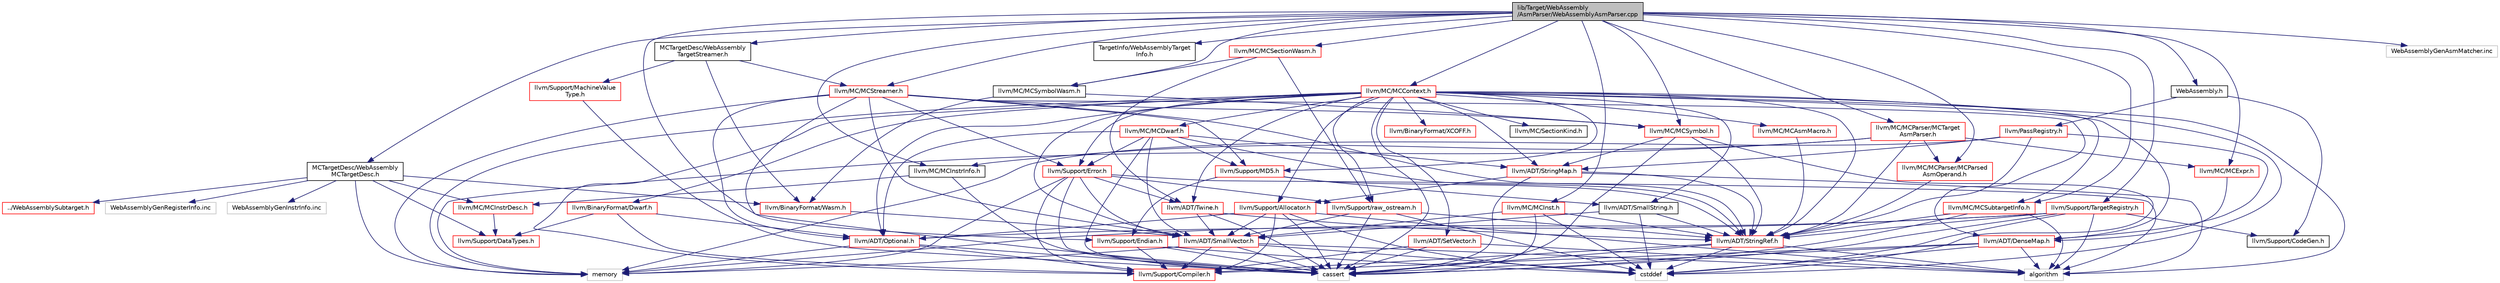 digraph "lib/Target/WebAssembly/AsmParser/WebAssemblyAsmParser.cpp"
{
 // LATEX_PDF_SIZE
  bgcolor="transparent";
  edge [fontname="Helvetica",fontsize="10",labelfontname="Helvetica",labelfontsize="10"];
  node [fontname="Helvetica",fontsize="10",shape="box"];
  Node1 [label="lib/Target/WebAssembly\l/AsmParser/WebAssemblyAsmParser.cpp",height=0.2,width=0.4,color="black", fillcolor="grey75", style="filled", fontcolor="black",tooltip="This file is part of the WebAssembly Assembler."];
  Node1 -> Node2 [color="midnightblue",fontsize="10",style="solid",fontname="Helvetica"];
  Node2 [label="MCTargetDesc/WebAssembly\lMCTargetDesc.h",height=0.2,width=0.4,color="black",URL="$WebAssemblyMCTargetDesc_8h.html",tooltip="This file provides WebAssembly-specific target descriptions."];
  Node2 -> Node3 [color="midnightblue",fontsize="10",style="solid",fontname="Helvetica"];
  Node3 [label="../WebAssemblySubtarget.h",height=0.2,width=0.4,color="red",URL="$WebAssemblySubtarget_8h.html",tooltip="This file declares the WebAssembly-specific subclass of TargetSubtarget."];
  Node2 -> Node264 [color="midnightblue",fontsize="10",style="solid",fontname="Helvetica"];
  Node264 [label="llvm/BinaryFormat/Wasm.h",height=0.2,width=0.4,color="red",URL="$BinaryFormat_2Wasm_8h.html",tooltip=" "];
  Node264 -> Node51 [color="midnightblue",fontsize="10",style="solid",fontname="Helvetica"];
  Node51 [label="llvm/ADT/SmallVector.h",height=0.2,width=0.4,color="red",URL="$SmallVector_8h.html",tooltip=" "];
  Node51 -> Node26 [color="midnightblue",fontsize="10",style="solid",fontname="Helvetica"];
  Node26 [label="llvm/Support/Compiler.h",height=0.2,width=0.4,color="red",URL="$Compiler_8h.html",tooltip=" "];
  Node51 -> Node38 [color="midnightblue",fontsize="10",style="solid",fontname="Helvetica"];
  Node38 [label="algorithm",height=0.2,width=0.4,color="grey75",tooltip=" "];
  Node51 -> Node30 [color="midnightblue",fontsize="10",style="solid",fontname="Helvetica"];
  Node30 [label="cassert",height=0.2,width=0.4,color="grey75",tooltip=" "];
  Node51 -> Node37 [color="midnightblue",fontsize="10",style="solid",fontname="Helvetica"];
  Node37 [label="cstddef",height=0.2,width=0.4,color="grey75",tooltip=" "];
  Node51 -> Node50 [color="midnightblue",fontsize="10",style="solid",fontname="Helvetica"];
  Node50 [label="memory",height=0.2,width=0.4,color="grey75",tooltip=" "];
  Node2 -> Node181 [color="midnightblue",fontsize="10",style="solid",fontname="Helvetica"];
  Node181 [label="llvm/MC/MCInstrDesc.h",height=0.2,width=0.4,color="red",URL="$MCInstrDesc_8h.html",tooltip=" "];
  Node181 -> Node17 [color="midnightblue",fontsize="10",style="solid",fontname="Helvetica"];
  Node17 [label="llvm/Support/DataTypes.h",height=0.2,width=0.4,color="red",URL="$llvm_2Support_2DataTypes_8h.html",tooltip=" "];
  Node2 -> Node17 [color="midnightblue",fontsize="10",style="solid",fontname="Helvetica"];
  Node2 -> Node50 [color="midnightblue",fontsize="10",style="solid",fontname="Helvetica"];
  Node2 -> Node234 [color="midnightblue",fontsize="10",style="solid",fontname="Helvetica"];
  Node234 [label="WebAssemblyGenRegisterInfo.inc",height=0.2,width=0.4,color="grey75",tooltip=" "];
  Node2 -> Node260 [color="midnightblue",fontsize="10",style="solid",fontname="Helvetica"];
  Node260 [label="WebAssemblyGenInstrInfo.inc",height=0.2,width=0.4,color="grey75",tooltip=" "];
  Node1 -> Node266 [color="midnightblue",fontsize="10",style="solid",fontname="Helvetica"];
  Node266 [label="MCTargetDesc/WebAssembly\lTargetStreamer.h",height=0.2,width=0.4,color="black",URL="$WebAssemblyTargetStreamer_8h.html",tooltip="This file declares WebAssembly-specific target streamer classes."];
  Node266 -> Node264 [color="midnightblue",fontsize="10",style="solid",fontname="Helvetica"];
  Node266 -> Node267 [color="midnightblue",fontsize="10",style="solid",fontname="Helvetica"];
  Node267 [label="llvm/MC/MCStreamer.h",height=0.2,width=0.4,color="red",URL="$MCStreamer_8h.html",tooltip=" "];
  Node267 -> Node72 [color="midnightblue",fontsize="10",style="solid",fontname="Helvetica"];
  Node72 [label="llvm/ADT/DenseMap.h",height=0.2,width=0.4,color="red",URL="$DenseMap_8h.html",tooltip=" "];
  Node72 -> Node26 [color="midnightblue",fontsize="10",style="solid",fontname="Helvetica"];
  Node72 -> Node38 [color="midnightblue",fontsize="10",style="solid",fontname="Helvetica"];
  Node72 -> Node30 [color="midnightblue",fontsize="10",style="solid",fontname="Helvetica"];
  Node72 -> Node37 [color="midnightblue",fontsize="10",style="solid",fontname="Helvetica"];
  Node267 -> Node48 [color="midnightblue",fontsize="10",style="solid",fontname="Helvetica"];
  Node48 [label="llvm/ADT/Optional.h",height=0.2,width=0.4,color="red",URL="$Optional_8h.html",tooltip=" "];
  Node48 -> Node26 [color="midnightblue",fontsize="10",style="solid",fontname="Helvetica"];
  Node48 -> Node30 [color="midnightblue",fontsize="10",style="solid",fontname="Helvetica"];
  Node48 -> Node50 [color="midnightblue",fontsize="10",style="solid",fontname="Helvetica"];
  Node267 -> Node51 [color="midnightblue",fontsize="10",style="solid",fontname="Helvetica"];
  Node267 -> Node46 [color="midnightblue",fontsize="10",style="solid",fontname="Helvetica"];
  Node46 [label="llvm/ADT/StringRef.h",height=0.2,width=0.4,color="red",URL="$StringRef_8h.html",tooltip=" "];
  Node46 -> Node26 [color="midnightblue",fontsize="10",style="solid",fontname="Helvetica"];
  Node46 -> Node38 [color="midnightblue",fontsize="10",style="solid",fontname="Helvetica"];
  Node46 -> Node30 [color="midnightblue",fontsize="10",style="solid",fontname="Helvetica"];
  Node46 -> Node37 [color="midnightblue",fontsize="10",style="solid",fontname="Helvetica"];
  Node267 -> Node185 [color="midnightblue",fontsize="10",style="solid",fontname="Helvetica"];
  Node185 [label="llvm/MC/MCSymbol.h",height=0.2,width=0.4,color="red",URL="$MCSymbol_8h.html",tooltip=" "];
  Node185 -> Node45 [color="midnightblue",fontsize="10",style="solid",fontname="Helvetica"];
  Node45 [label="llvm/ADT/StringMap.h",height=0.2,width=0.4,color="red",URL="$StringMap_8h.html",tooltip=" "];
  Node45 -> Node46 [color="midnightblue",fontsize="10",style="solid",fontname="Helvetica"];
  Node45 -> Node64 [color="midnightblue",fontsize="10",style="solid",fontname="Helvetica"];
  Node64 [label="llvm/Support/Allocator.h",height=0.2,width=0.4,color="red",URL="$Allocator_8h.html",tooltip="This file defines the MallocAllocator and BumpPtrAllocator interfaces."];
  Node64 -> Node48 [color="midnightblue",fontsize="10",style="solid",fontname="Helvetica"];
  Node64 -> Node51 [color="midnightblue",fontsize="10",style="solid",fontname="Helvetica"];
  Node64 -> Node26 [color="midnightblue",fontsize="10",style="solid",fontname="Helvetica"];
  Node64 -> Node38 [color="midnightblue",fontsize="10",style="solid",fontname="Helvetica"];
  Node64 -> Node30 [color="midnightblue",fontsize="10",style="solid",fontname="Helvetica"];
  Node64 -> Node37 [color="midnightblue",fontsize="10",style="solid",fontname="Helvetica"];
  Node45 -> Node38 [color="midnightblue",fontsize="10",style="solid",fontname="Helvetica"];
  Node45 -> Node30 [color="midnightblue",fontsize="10",style="solid",fontname="Helvetica"];
  Node185 -> Node46 [color="midnightblue",fontsize="10",style="solid",fontname="Helvetica"];
  Node185 -> Node30 [color="midnightblue",fontsize="10",style="solid",fontname="Helvetica"];
  Node185 -> Node37 [color="midnightblue",fontsize="10",style="solid",fontname="Helvetica"];
  Node267 -> Node272 [color="midnightblue",fontsize="10",style="solid",fontname="Helvetica"];
  Node272 [label="llvm/Support/Error.h",height=0.2,width=0.4,color="red",URL="$llvm_2Support_2Error_8h.html",tooltip=" "];
  Node272 -> Node51 [color="midnightblue",fontsize="10",style="solid",fontname="Helvetica"];
  Node272 -> Node77 [color="midnightblue",fontsize="10",style="solid",fontname="Helvetica"];
  Node77 [label="llvm/ADT/Twine.h",height=0.2,width=0.4,color="red",URL="$Twine_8h.html",tooltip=" "];
  Node77 -> Node51 [color="midnightblue",fontsize="10",style="solid",fontname="Helvetica"];
  Node77 -> Node46 [color="midnightblue",fontsize="10",style="solid",fontname="Helvetica"];
  Node77 -> Node30 [color="midnightblue",fontsize="10",style="solid",fontname="Helvetica"];
  Node272 -> Node26 [color="midnightblue",fontsize="10",style="solid",fontname="Helvetica"];
  Node272 -> Node104 [color="midnightblue",fontsize="10",style="solid",fontname="Helvetica"];
  Node104 [label="llvm/Support/raw_ostream.h",height=0.2,width=0.4,color="red",URL="$raw__ostream_8h.html",tooltip=" "];
  Node104 -> Node51 [color="midnightblue",fontsize="10",style="solid",fontname="Helvetica"];
  Node104 -> Node46 [color="midnightblue",fontsize="10",style="solid",fontname="Helvetica"];
  Node104 -> Node30 [color="midnightblue",fontsize="10",style="solid",fontname="Helvetica"];
  Node104 -> Node37 [color="midnightblue",fontsize="10",style="solid",fontname="Helvetica"];
  Node272 -> Node38 [color="midnightblue",fontsize="10",style="solid",fontname="Helvetica"];
  Node272 -> Node30 [color="midnightblue",fontsize="10",style="solid",fontname="Helvetica"];
  Node272 -> Node50 [color="midnightblue",fontsize="10",style="solid",fontname="Helvetica"];
  Node267 -> Node119 [color="midnightblue",fontsize="10",style="solid",fontname="Helvetica"];
  Node119 [label="llvm/Support/MD5.h",height=0.2,width=0.4,color="red",URL="$MD5_8h.html",tooltip=" "];
  Node119 -> Node120 [color="midnightblue",fontsize="10",style="solid",fontname="Helvetica"];
  Node120 [label="llvm/ADT/SmallString.h",height=0.2,width=0.4,color="black",URL="$SmallString_8h.html",tooltip=" "];
  Node120 -> Node51 [color="midnightblue",fontsize="10",style="solid",fontname="Helvetica"];
  Node120 -> Node46 [color="midnightblue",fontsize="10",style="solid",fontname="Helvetica"];
  Node120 -> Node37 [color="midnightblue",fontsize="10",style="solid",fontname="Helvetica"];
  Node119 -> Node46 [color="midnightblue",fontsize="10",style="solid",fontname="Helvetica"];
  Node119 -> Node121 [color="midnightblue",fontsize="10",style="solid",fontname="Helvetica"];
  Node121 [label="llvm/Support/Endian.h",height=0.2,width=0.4,color="red",URL="$Endian_8h.html",tooltip=" "];
  Node121 -> Node26 [color="midnightblue",fontsize="10",style="solid",fontname="Helvetica"];
  Node121 -> Node30 [color="midnightblue",fontsize="10",style="solid",fontname="Helvetica"];
  Node121 -> Node37 [color="midnightblue",fontsize="10",style="solid",fontname="Helvetica"];
  Node267 -> Node30 [color="midnightblue",fontsize="10",style="solid",fontname="Helvetica"];
  Node267 -> Node50 [color="midnightblue",fontsize="10",style="solid",fontname="Helvetica"];
  Node266 -> Node170 [color="midnightblue",fontsize="10",style="solid",fontname="Helvetica"];
  Node170 [label="llvm/Support/MachineValue\lType.h",height=0.2,width=0.4,color="red",URL="$MachineValueType_8h.html",tooltip=" "];
  Node170 -> Node30 [color="midnightblue",fontsize="10",style="solid",fontname="Helvetica"];
  Node1 -> Node285 [color="midnightblue",fontsize="10",style="solid",fontname="Helvetica"];
  Node285 [label="TargetInfo/WebAssemblyTarget\lInfo.h",height=0.2,width=0.4,color="black",URL="$WebAssemblyTargetInfo_8h.html",tooltip="This file registers the WebAssembly target."];
  Node1 -> Node286 [color="midnightblue",fontsize="10",style="solid",fontname="Helvetica"];
  Node286 [label="WebAssembly.h",height=0.2,width=0.4,color="black",URL="$WebAssembly_8h.html",tooltip="This file contains the entry points for global functions defined in the LLVM WebAssembly back-end."];
  Node286 -> Node137 [color="midnightblue",fontsize="10",style="solid",fontname="Helvetica"];
  Node137 [label="llvm/PassRegistry.h",height=0.2,width=0.4,color="red",URL="$PassRegistry_8h.html",tooltip=" "];
  Node137 -> Node72 [color="midnightblue",fontsize="10",style="solid",fontname="Helvetica"];
  Node137 -> Node45 [color="midnightblue",fontsize="10",style="solid",fontname="Helvetica"];
  Node137 -> Node46 [color="midnightblue",fontsize="10",style="solid",fontname="Helvetica"];
  Node137 -> Node50 [color="midnightblue",fontsize="10",style="solid",fontname="Helvetica"];
  Node286 -> Node147 [color="midnightblue",fontsize="10",style="solid",fontname="Helvetica"];
  Node147 [label="llvm/Support/CodeGen.h",height=0.2,width=0.4,color="black",URL="$CodeGen_8h.html",tooltip=" "];
  Node1 -> Node287 [color="midnightblue",fontsize="10",style="solid",fontname="Helvetica"];
  Node287 [label="llvm/MC/MCContext.h",height=0.2,width=0.4,color="red",URL="$MCContext_8h.html",tooltip=" "];
  Node287 -> Node72 [color="midnightblue",fontsize="10",style="solid",fontname="Helvetica"];
  Node287 -> Node48 [color="midnightblue",fontsize="10",style="solid",fontname="Helvetica"];
  Node287 -> Node212 [color="midnightblue",fontsize="10",style="solid",fontname="Helvetica"];
  Node212 [label="llvm/ADT/SetVector.h",height=0.2,width=0.4,color="red",URL="$SetVector_8h.html",tooltip=" "];
  Node212 -> Node26 [color="midnightblue",fontsize="10",style="solid",fontname="Helvetica"];
  Node212 -> Node38 [color="midnightblue",fontsize="10",style="solid",fontname="Helvetica"];
  Node212 -> Node30 [color="midnightblue",fontsize="10",style="solid",fontname="Helvetica"];
  Node287 -> Node120 [color="midnightblue",fontsize="10",style="solid",fontname="Helvetica"];
  Node287 -> Node51 [color="midnightblue",fontsize="10",style="solid",fontname="Helvetica"];
  Node287 -> Node45 [color="midnightblue",fontsize="10",style="solid",fontname="Helvetica"];
  Node287 -> Node46 [color="midnightblue",fontsize="10",style="solid",fontname="Helvetica"];
  Node287 -> Node77 [color="midnightblue",fontsize="10",style="solid",fontname="Helvetica"];
  Node287 -> Node174 [color="midnightblue",fontsize="10",style="solid",fontname="Helvetica"];
  Node174 [label="llvm/BinaryFormat/Dwarf.h",height=0.2,width=0.4,color="red",URL="$Dwarf_8h.html",tooltip="This file contains constants used for implementing Dwarf debug support."];
  Node174 -> Node48 [color="midnightblue",fontsize="10",style="solid",fontname="Helvetica"];
  Node174 -> Node26 [color="midnightblue",fontsize="10",style="solid",fontname="Helvetica"];
  Node174 -> Node17 [color="midnightblue",fontsize="10",style="solid",fontname="Helvetica"];
  Node287 -> Node288 [color="midnightblue",fontsize="10",style="solid",fontname="Helvetica"];
  Node288 [label="llvm/BinaryFormat/XCOFF.h",height=0.2,width=0.4,color="red",URL="$XCOFF_8h.html",tooltip=" "];
  Node287 -> Node289 [color="midnightblue",fontsize="10",style="solid",fontname="Helvetica"];
  Node289 [label="llvm/MC/MCAsmMacro.h",height=0.2,width=0.4,color="red",URL="$MCAsmMacro_8h.html",tooltip=" "];
  Node289 -> Node46 [color="midnightblue",fontsize="10",style="solid",fontname="Helvetica"];
  Node287 -> Node290 [color="midnightblue",fontsize="10",style="solid",fontname="Helvetica"];
  Node290 [label="llvm/MC/MCDwarf.h",height=0.2,width=0.4,color="red",URL="$MCDwarf_8h.html",tooltip=" "];
  Node290 -> Node48 [color="midnightblue",fontsize="10",style="solid",fontname="Helvetica"];
  Node290 -> Node51 [color="midnightblue",fontsize="10",style="solid",fontname="Helvetica"];
  Node290 -> Node45 [color="midnightblue",fontsize="10",style="solid",fontname="Helvetica"];
  Node290 -> Node46 [color="midnightblue",fontsize="10",style="solid",fontname="Helvetica"];
  Node290 -> Node272 [color="midnightblue",fontsize="10",style="solid",fontname="Helvetica"];
  Node290 -> Node119 [color="midnightblue",fontsize="10",style="solid",fontname="Helvetica"];
  Node290 -> Node30 [color="midnightblue",fontsize="10",style="solid",fontname="Helvetica"];
  Node287 -> Node248 [color="midnightblue",fontsize="10",style="solid",fontname="Helvetica"];
  Node248 [label="llvm/MC/MCSubtargetInfo.h",height=0.2,width=0.4,color="red",URL="$MCSubtargetInfo_8h.html",tooltip=" "];
  Node248 -> Node46 [color="midnightblue",fontsize="10",style="solid",fontname="Helvetica"];
  Node248 -> Node38 [color="midnightblue",fontsize="10",style="solid",fontname="Helvetica"];
  Node248 -> Node30 [color="midnightblue",fontsize="10",style="solid",fontname="Helvetica"];
  Node287 -> Node292 [color="midnightblue",fontsize="10",style="solid",fontname="Helvetica"];
  Node292 [label="llvm/MC/SectionKind.h",height=0.2,width=0.4,color="black",URL="$SectionKind_8h.html",tooltip=" "];
  Node287 -> Node64 [color="midnightblue",fontsize="10",style="solid",fontname="Helvetica"];
  Node287 -> Node26 [color="midnightblue",fontsize="10",style="solid",fontname="Helvetica"];
  Node287 -> Node272 [color="midnightblue",fontsize="10",style="solid",fontname="Helvetica"];
  Node287 -> Node119 [color="midnightblue",fontsize="10",style="solid",fontname="Helvetica"];
  Node287 -> Node104 [color="midnightblue",fontsize="10",style="solid",fontname="Helvetica"];
  Node287 -> Node38 [color="midnightblue",fontsize="10",style="solid",fontname="Helvetica"];
  Node287 -> Node30 [color="midnightblue",fontsize="10",style="solid",fontname="Helvetica"];
  Node287 -> Node37 [color="midnightblue",fontsize="10",style="solid",fontname="Helvetica"];
  Node287 -> Node50 [color="midnightblue",fontsize="10",style="solid",fontname="Helvetica"];
  Node1 -> Node188 [color="midnightblue",fontsize="10",style="solid",fontname="Helvetica"];
  Node188 [label="llvm/MC/MCExpr.h",height=0.2,width=0.4,color="red",URL="$MCExpr_8h.html",tooltip=" "];
  Node188 -> Node72 [color="midnightblue",fontsize="10",style="solid",fontname="Helvetica"];
  Node1 -> Node190 [color="midnightblue",fontsize="10",style="solid",fontname="Helvetica"];
  Node190 [label="llvm/MC/MCInst.h",height=0.2,width=0.4,color="red",URL="$MCInst_8h.html",tooltip=" "];
  Node190 -> Node51 [color="midnightblue",fontsize="10",style="solid",fontname="Helvetica"];
  Node190 -> Node46 [color="midnightblue",fontsize="10",style="solid",fontname="Helvetica"];
  Node190 -> Node30 [color="midnightblue",fontsize="10",style="solid",fontname="Helvetica"];
  Node190 -> Node37 [color="midnightblue",fontsize="10",style="solid",fontname="Helvetica"];
  Node1 -> Node259 [color="midnightblue",fontsize="10",style="solid",fontname="Helvetica"];
  Node259 [label="llvm/MC/MCInstrInfo.h",height=0.2,width=0.4,color="black",URL="$MCInstrInfo_8h.html",tooltip=" "];
  Node259 -> Node181 [color="midnightblue",fontsize="10",style="solid",fontname="Helvetica"];
  Node259 -> Node30 [color="midnightblue",fontsize="10",style="solid",fontname="Helvetica"];
  Node1 -> Node293 [color="midnightblue",fontsize="10",style="solid",fontname="Helvetica"];
  Node293 [label="llvm/MC/MCParser/MCParsed\lAsmOperand.h",height=0.2,width=0.4,color="red",URL="$MCParsedAsmOperand_8h.html",tooltip=" "];
  Node293 -> Node46 [color="midnightblue",fontsize="10",style="solid",fontname="Helvetica"];
  Node1 -> Node294 [color="midnightblue",fontsize="10",style="solid",fontname="Helvetica"];
  Node294 [label="llvm/MC/MCParser/MCTarget\lAsmParser.h",height=0.2,width=0.4,color="red",URL="$MCTargetAsmParser_8h.html",tooltip=" "];
  Node294 -> Node46 [color="midnightblue",fontsize="10",style="solid",fontname="Helvetica"];
  Node294 -> Node188 [color="midnightblue",fontsize="10",style="solid",fontname="Helvetica"];
  Node294 -> Node259 [color="midnightblue",fontsize="10",style="solid",fontname="Helvetica"];
  Node294 -> Node293 [color="midnightblue",fontsize="10",style="solid",fontname="Helvetica"];
  Node294 -> Node50 [color="midnightblue",fontsize="10",style="solid",fontname="Helvetica"];
  Node1 -> Node298 [color="midnightblue",fontsize="10",style="solid",fontname="Helvetica"];
  Node298 [label="llvm/MC/MCSectionWasm.h",height=0.2,width=0.4,color="red",URL="$MCSectionWasm_8h.html",tooltip=" "];
  Node298 -> Node77 [color="midnightblue",fontsize="10",style="solid",fontname="Helvetica"];
  Node298 -> Node299 [color="midnightblue",fontsize="10",style="solid",fontname="Helvetica"];
  Node299 [label="llvm/MC/MCSymbolWasm.h",height=0.2,width=0.4,color="black",URL="$MCSymbolWasm_8h.html",tooltip=" "];
  Node299 -> Node264 [color="midnightblue",fontsize="10",style="solid",fontname="Helvetica"];
  Node299 -> Node185 [color="midnightblue",fontsize="10",style="solid",fontname="Helvetica"];
  Node298 -> Node104 [color="midnightblue",fontsize="10",style="solid",fontname="Helvetica"];
  Node1 -> Node267 [color="midnightblue",fontsize="10",style="solid",fontname="Helvetica"];
  Node1 -> Node248 [color="midnightblue",fontsize="10",style="solid",fontname="Helvetica"];
  Node1 -> Node185 [color="midnightblue",fontsize="10",style="solid",fontname="Helvetica"];
  Node1 -> Node299 [color="midnightblue",fontsize="10",style="solid",fontname="Helvetica"];
  Node1 -> Node121 [color="midnightblue",fontsize="10",style="solid",fontname="Helvetica"];
  Node1 -> Node300 [color="midnightblue",fontsize="10",style="solid",fontname="Helvetica"];
  Node300 [label="llvm/Support/TargetRegistry.h",height=0.2,width=0.4,color="red",URL="$TargetRegistry_8h.html",tooltip=" "];
  Node300 -> Node48 [color="midnightblue",fontsize="10",style="solid",fontname="Helvetica"];
  Node300 -> Node46 [color="midnightblue",fontsize="10",style="solid",fontname="Helvetica"];
  Node300 -> Node147 [color="midnightblue",fontsize="10",style="solid",fontname="Helvetica"];
  Node300 -> Node38 [color="midnightblue",fontsize="10",style="solid",fontname="Helvetica"];
  Node300 -> Node30 [color="midnightblue",fontsize="10",style="solid",fontname="Helvetica"];
  Node300 -> Node37 [color="midnightblue",fontsize="10",style="solid",fontname="Helvetica"];
  Node300 -> Node50 [color="midnightblue",fontsize="10",style="solid",fontname="Helvetica"];
  Node1 -> Node303 [color="midnightblue",fontsize="10",style="solid",fontname="Helvetica"];
  Node303 [label="WebAssemblyGenAsmMatcher.inc",height=0.2,width=0.4,color="grey75",tooltip=" "];
}
